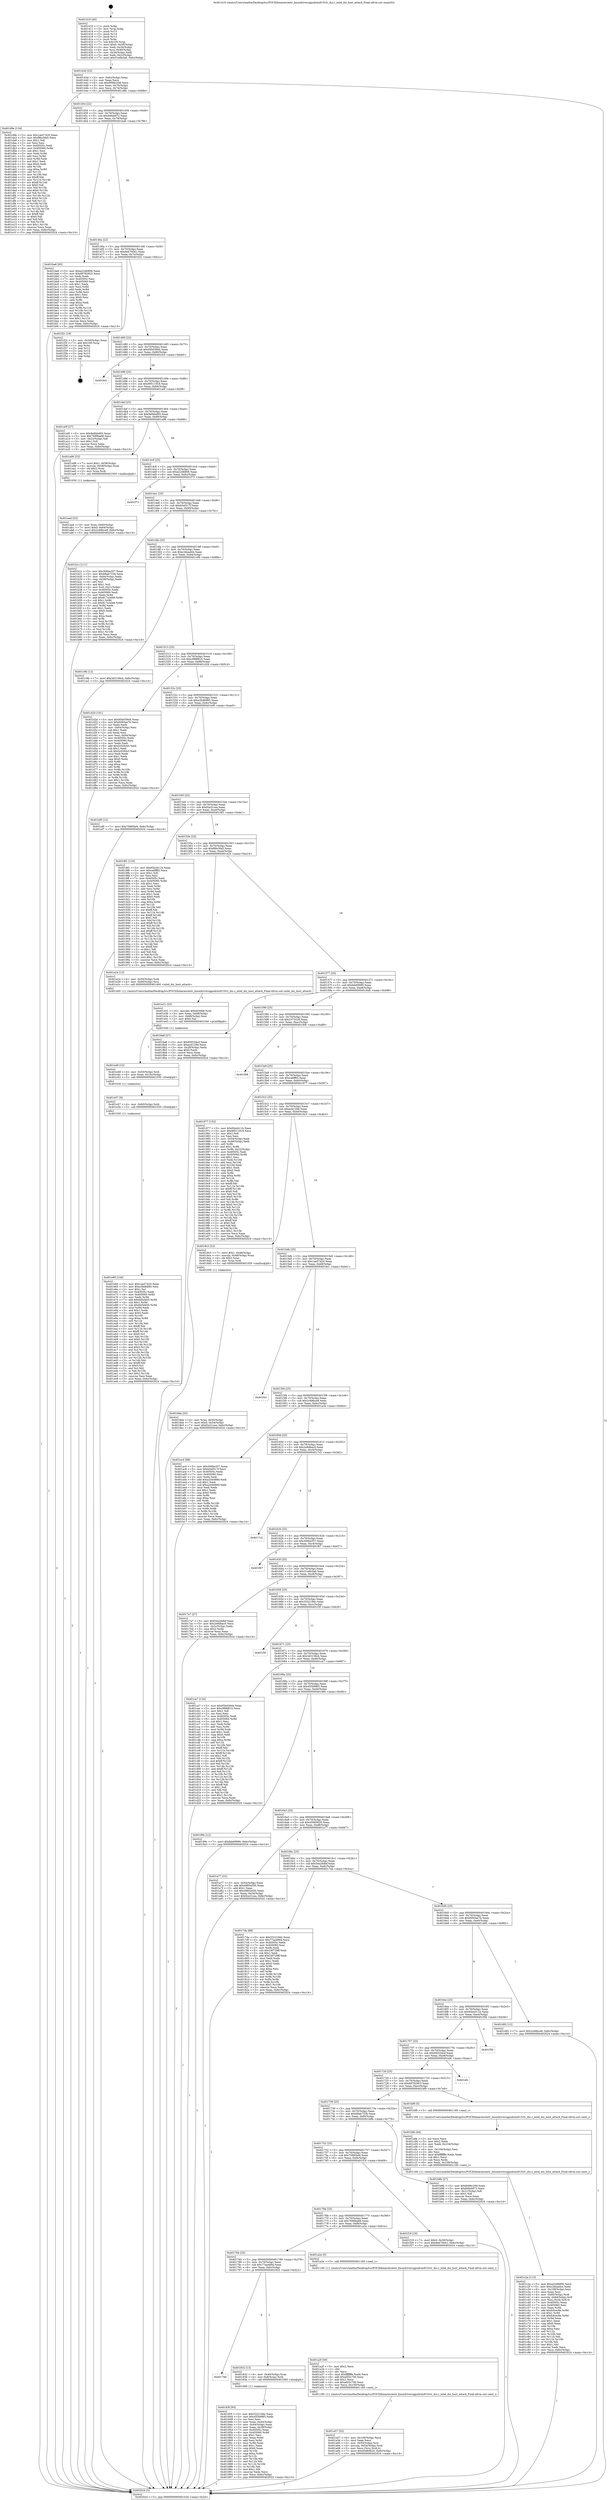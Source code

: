 digraph "0x401410" {
  label = "0x401410 (/mnt/c/Users/mathe/Desktop/tcc/POCII/binaries/extr_linuxdriversgpudrmi915vlv_dsi.c_intel_dsi_host_attach_Final-ollvm.out::main(0))"
  labelloc = "t"
  node[shape=record]

  Entry [label="",width=0.3,height=0.3,shape=circle,fillcolor=black,style=filled]
  "0x40143d" [label="{
     0x40143d [23]\l
     | [instrs]\l
     &nbsp;&nbsp;0x40143d \<+3\>: mov -0x6c(%rbp),%eax\l
     &nbsp;&nbsp;0x401440 \<+2\>: mov %eax,%ecx\l
     &nbsp;&nbsp;0x401442 \<+6\>: sub $0x8098c208,%ecx\l
     &nbsp;&nbsp;0x401448 \<+3\>: mov %eax,-0x70(%rbp)\l
     &nbsp;&nbsp;0x40144b \<+3\>: mov %ecx,-0x74(%rbp)\l
     &nbsp;&nbsp;0x40144e \<+6\>: je 0000000000401d9e \<main+0x98e\>\l
  }"]
  "0x401d9e" [label="{
     0x401d9e [134]\l
     | [instrs]\l
     &nbsp;&nbsp;0x401d9e \<+5\>: mov $0x1ae57420,%eax\l
     &nbsp;&nbsp;0x401da3 \<+5\>: mov $0xf8bc5fa5,%ecx\l
     &nbsp;&nbsp;0x401da8 \<+2\>: mov $0x1,%dl\l
     &nbsp;&nbsp;0x401daa \<+2\>: xor %esi,%esi\l
     &nbsp;&nbsp;0x401dac \<+7\>: mov 0x40505c,%edi\l
     &nbsp;&nbsp;0x401db3 \<+8\>: mov 0x405060,%r8d\l
     &nbsp;&nbsp;0x401dbb \<+3\>: sub $0x1,%esi\l
     &nbsp;&nbsp;0x401dbe \<+3\>: mov %edi,%r9d\l
     &nbsp;&nbsp;0x401dc1 \<+3\>: add %esi,%r9d\l
     &nbsp;&nbsp;0x401dc4 \<+4\>: imul %r9d,%edi\l
     &nbsp;&nbsp;0x401dc8 \<+3\>: and $0x1,%edi\l
     &nbsp;&nbsp;0x401dcb \<+3\>: cmp $0x0,%edi\l
     &nbsp;&nbsp;0x401dce \<+4\>: sete %r10b\l
     &nbsp;&nbsp;0x401dd2 \<+4\>: cmp $0xa,%r8d\l
     &nbsp;&nbsp;0x401dd6 \<+4\>: setl %r11b\l
     &nbsp;&nbsp;0x401dda \<+3\>: mov %r10b,%bl\l
     &nbsp;&nbsp;0x401ddd \<+3\>: xor $0xff,%bl\l
     &nbsp;&nbsp;0x401de0 \<+3\>: mov %r11b,%r14b\l
     &nbsp;&nbsp;0x401de3 \<+4\>: xor $0xff,%r14b\l
     &nbsp;&nbsp;0x401de7 \<+3\>: xor $0x0,%dl\l
     &nbsp;&nbsp;0x401dea \<+3\>: mov %bl,%r15b\l
     &nbsp;&nbsp;0x401ded \<+4\>: and $0x0,%r15b\l
     &nbsp;&nbsp;0x401df1 \<+3\>: and %dl,%r10b\l
     &nbsp;&nbsp;0x401df4 \<+3\>: mov %r14b,%r12b\l
     &nbsp;&nbsp;0x401df7 \<+4\>: and $0x0,%r12b\l
     &nbsp;&nbsp;0x401dfb \<+3\>: and %dl,%r11b\l
     &nbsp;&nbsp;0x401dfe \<+3\>: or %r10b,%r15b\l
     &nbsp;&nbsp;0x401e01 \<+3\>: or %r11b,%r12b\l
     &nbsp;&nbsp;0x401e04 \<+3\>: xor %r12b,%r15b\l
     &nbsp;&nbsp;0x401e07 \<+3\>: or %r14b,%bl\l
     &nbsp;&nbsp;0x401e0a \<+3\>: xor $0xff,%bl\l
     &nbsp;&nbsp;0x401e0d \<+3\>: or $0x0,%dl\l
     &nbsp;&nbsp;0x401e10 \<+2\>: and %dl,%bl\l
     &nbsp;&nbsp;0x401e12 \<+3\>: or %bl,%r15b\l
     &nbsp;&nbsp;0x401e15 \<+4\>: test $0x1,%r15b\l
     &nbsp;&nbsp;0x401e19 \<+3\>: cmovne %ecx,%eax\l
     &nbsp;&nbsp;0x401e1c \<+3\>: mov %eax,-0x6c(%rbp)\l
     &nbsp;&nbsp;0x401e1f \<+5\>: jmp 0000000000402024 \<main+0xc14\>\l
  }"]
  "0x401454" [label="{
     0x401454 [22]\l
     | [instrs]\l
     &nbsp;&nbsp;0x401454 \<+5\>: jmp 0000000000401459 \<main+0x49\>\l
     &nbsp;&nbsp;0x401459 \<+3\>: mov -0x70(%rbp),%eax\l
     &nbsp;&nbsp;0x40145c \<+5\>: sub $0x84feb972,%eax\l
     &nbsp;&nbsp;0x401461 \<+3\>: mov %eax,-0x78(%rbp)\l
     &nbsp;&nbsp;0x401464 \<+6\>: je 0000000000401ba6 \<main+0x796\>\l
  }"]
  Exit [label="",width=0.3,height=0.3,shape=circle,fillcolor=black,style=filled,peripheries=2]
  "0x401ba6" [label="{
     0x401ba6 [83]\l
     | [instrs]\l
     &nbsp;&nbsp;0x401ba6 \<+5\>: mov $0xa22d6806,%eax\l
     &nbsp;&nbsp;0x401bab \<+5\>: mov $0x68782923,%ecx\l
     &nbsp;&nbsp;0x401bb0 \<+2\>: xor %edx,%edx\l
     &nbsp;&nbsp;0x401bb2 \<+7\>: mov 0x40505c,%esi\l
     &nbsp;&nbsp;0x401bb9 \<+7\>: mov 0x405060,%edi\l
     &nbsp;&nbsp;0x401bc0 \<+3\>: sub $0x1,%edx\l
     &nbsp;&nbsp;0x401bc3 \<+3\>: mov %esi,%r8d\l
     &nbsp;&nbsp;0x401bc6 \<+3\>: add %edx,%r8d\l
     &nbsp;&nbsp;0x401bc9 \<+4\>: imul %r8d,%esi\l
     &nbsp;&nbsp;0x401bcd \<+3\>: and $0x1,%esi\l
     &nbsp;&nbsp;0x401bd0 \<+3\>: cmp $0x0,%esi\l
     &nbsp;&nbsp;0x401bd3 \<+4\>: sete %r9b\l
     &nbsp;&nbsp;0x401bd7 \<+3\>: cmp $0xa,%edi\l
     &nbsp;&nbsp;0x401bda \<+4\>: setl %r10b\l
     &nbsp;&nbsp;0x401bde \<+3\>: mov %r9b,%r11b\l
     &nbsp;&nbsp;0x401be1 \<+3\>: and %r10b,%r11b\l
     &nbsp;&nbsp;0x401be4 \<+3\>: xor %r10b,%r9b\l
     &nbsp;&nbsp;0x401be7 \<+3\>: or %r9b,%r11b\l
     &nbsp;&nbsp;0x401bea \<+4\>: test $0x1,%r11b\l
     &nbsp;&nbsp;0x401bee \<+3\>: cmovne %ecx,%eax\l
     &nbsp;&nbsp;0x401bf1 \<+3\>: mov %eax,-0x6c(%rbp)\l
     &nbsp;&nbsp;0x401bf4 \<+5\>: jmp 0000000000402024 \<main+0xc14\>\l
  }"]
  "0x40146a" [label="{
     0x40146a [22]\l
     | [instrs]\l
     &nbsp;&nbsp;0x40146a \<+5\>: jmp 000000000040146f \<main+0x5f\>\l
     &nbsp;&nbsp;0x40146f \<+3\>: mov -0x70(%rbp),%eax\l
     &nbsp;&nbsp;0x401472 \<+5\>: sub $0x8e670041,%eax\l
     &nbsp;&nbsp;0x401477 \<+3\>: mov %eax,-0x7c(%rbp)\l
     &nbsp;&nbsp;0x40147a \<+6\>: je 0000000000401f2c \<main+0xb1c\>\l
  }"]
  "0x401e60" [label="{
     0x401e60 [144]\l
     | [instrs]\l
     &nbsp;&nbsp;0x401e60 \<+5\>: mov $0x1ae57420,%eax\l
     &nbsp;&nbsp;0x401e65 \<+5\>: mov $0xe3bd6885,%esi\l
     &nbsp;&nbsp;0x401e6a \<+2\>: mov $0x1,%cl\l
     &nbsp;&nbsp;0x401e6c \<+7\>: mov 0x40505c,%edx\l
     &nbsp;&nbsp;0x401e73 \<+8\>: mov 0x405060,%r8d\l
     &nbsp;&nbsp;0x401e7b \<+3\>: mov %edx,%r9d\l
     &nbsp;&nbsp;0x401e7e \<+7\>: add $0x645d405,%r9d\l
     &nbsp;&nbsp;0x401e85 \<+4\>: sub $0x1,%r9d\l
     &nbsp;&nbsp;0x401e89 \<+7\>: sub $0x645d405,%r9d\l
     &nbsp;&nbsp;0x401e90 \<+4\>: imul %r9d,%edx\l
     &nbsp;&nbsp;0x401e94 \<+3\>: and $0x1,%edx\l
     &nbsp;&nbsp;0x401e97 \<+3\>: cmp $0x0,%edx\l
     &nbsp;&nbsp;0x401e9a \<+4\>: sete %r10b\l
     &nbsp;&nbsp;0x401e9e \<+4\>: cmp $0xa,%r8d\l
     &nbsp;&nbsp;0x401ea2 \<+4\>: setl %r11b\l
     &nbsp;&nbsp;0x401ea6 \<+3\>: mov %r10b,%bl\l
     &nbsp;&nbsp;0x401ea9 \<+3\>: xor $0xff,%bl\l
     &nbsp;&nbsp;0x401eac \<+3\>: mov %r11b,%r14b\l
     &nbsp;&nbsp;0x401eaf \<+4\>: xor $0xff,%r14b\l
     &nbsp;&nbsp;0x401eb3 \<+3\>: xor $0x0,%cl\l
     &nbsp;&nbsp;0x401eb6 \<+3\>: mov %bl,%r15b\l
     &nbsp;&nbsp;0x401eb9 \<+4\>: and $0x0,%r15b\l
     &nbsp;&nbsp;0x401ebd \<+3\>: and %cl,%r10b\l
     &nbsp;&nbsp;0x401ec0 \<+3\>: mov %r14b,%r12b\l
     &nbsp;&nbsp;0x401ec3 \<+4\>: and $0x0,%r12b\l
     &nbsp;&nbsp;0x401ec7 \<+3\>: and %cl,%r11b\l
     &nbsp;&nbsp;0x401eca \<+3\>: or %r10b,%r15b\l
     &nbsp;&nbsp;0x401ecd \<+3\>: or %r11b,%r12b\l
     &nbsp;&nbsp;0x401ed0 \<+3\>: xor %r12b,%r15b\l
     &nbsp;&nbsp;0x401ed3 \<+3\>: or %r14b,%bl\l
     &nbsp;&nbsp;0x401ed6 \<+3\>: xor $0xff,%bl\l
     &nbsp;&nbsp;0x401ed9 \<+3\>: or $0x0,%cl\l
     &nbsp;&nbsp;0x401edc \<+2\>: and %cl,%bl\l
     &nbsp;&nbsp;0x401ede \<+3\>: or %bl,%r15b\l
     &nbsp;&nbsp;0x401ee1 \<+4\>: test $0x1,%r15b\l
     &nbsp;&nbsp;0x401ee5 \<+3\>: cmovne %esi,%eax\l
     &nbsp;&nbsp;0x401ee8 \<+3\>: mov %eax,-0x6c(%rbp)\l
     &nbsp;&nbsp;0x401eeb \<+5\>: jmp 0000000000402024 \<main+0xc14\>\l
  }"]
  "0x401f2c" [label="{
     0x401f2c [19]\l
     | [instrs]\l
     &nbsp;&nbsp;0x401f2c \<+3\>: mov -0x30(%rbp),%eax\l
     &nbsp;&nbsp;0x401f2f \<+7\>: add $0x100,%rsp\l
     &nbsp;&nbsp;0x401f36 \<+1\>: pop %rbx\l
     &nbsp;&nbsp;0x401f37 \<+2\>: pop %r12\l
     &nbsp;&nbsp;0x401f39 \<+2\>: pop %r14\l
     &nbsp;&nbsp;0x401f3b \<+2\>: pop %r15\l
     &nbsp;&nbsp;0x401f3d \<+1\>: pop %rbp\l
     &nbsp;&nbsp;0x401f3e \<+1\>: ret\l
  }"]
  "0x401480" [label="{
     0x401480 [22]\l
     | [instrs]\l
     &nbsp;&nbsp;0x401480 \<+5\>: jmp 0000000000401485 \<main+0x75\>\l
     &nbsp;&nbsp;0x401485 \<+3\>: mov -0x70(%rbp),%eax\l
     &nbsp;&nbsp;0x401488 \<+5\>: sub $0x95b039d4,%eax\l
     &nbsp;&nbsp;0x40148d \<+3\>: mov %eax,-0x80(%rbp)\l
     &nbsp;&nbsp;0x401490 \<+6\>: je 0000000000401fc0 \<main+0xbb0\>\l
  }"]
  "0x401e57" [label="{
     0x401e57 [9]\l
     | [instrs]\l
     &nbsp;&nbsp;0x401e57 \<+4\>: mov -0x60(%rbp),%rdi\l
     &nbsp;&nbsp;0x401e5b \<+5\>: call 0000000000401030 \<free@plt\>\l
     | [calls]\l
     &nbsp;&nbsp;0x401030 \{1\} (unknown)\l
  }"]
  "0x401fc0" [label="{
     0x401fc0\l
  }", style=dashed]
  "0x401496" [label="{
     0x401496 [25]\l
     | [instrs]\l
     &nbsp;&nbsp;0x401496 \<+5\>: jmp 000000000040149b \<main+0x8b\>\l
     &nbsp;&nbsp;0x40149b \<+3\>: mov -0x70(%rbp),%eax\l
     &nbsp;&nbsp;0x40149e \<+5\>: sub $0x99511918,%eax\l
     &nbsp;&nbsp;0x4014a3 \<+6\>: mov %eax,-0x84(%rbp)\l
     &nbsp;&nbsp;0x4014a9 \<+6\>: je 0000000000401a0f \<main+0x5ff\>\l
  }"]
  "0x401e48" [label="{
     0x401e48 [15]\l
     | [instrs]\l
     &nbsp;&nbsp;0x401e48 \<+4\>: mov -0x50(%rbp),%rdi\l
     &nbsp;&nbsp;0x401e4c \<+6\>: mov %eax,-0x10c(%rbp)\l
     &nbsp;&nbsp;0x401e52 \<+5\>: call 0000000000401030 \<free@plt\>\l
     | [calls]\l
     &nbsp;&nbsp;0x401030 \{1\} (unknown)\l
  }"]
  "0x401a0f" [label="{
     0x401a0f [27]\l
     | [instrs]\l
     &nbsp;&nbsp;0x401a0f \<+5\>: mov $0x9e6bbd93,%eax\l
     &nbsp;&nbsp;0x401a14 \<+5\>: mov $0x7699ba68,%ecx\l
     &nbsp;&nbsp;0x401a19 \<+3\>: mov -0x22(%rbp),%dl\l
     &nbsp;&nbsp;0x401a1c \<+3\>: test $0x1,%dl\l
     &nbsp;&nbsp;0x401a1f \<+3\>: cmovne %ecx,%eax\l
     &nbsp;&nbsp;0x401a22 \<+3\>: mov %eax,-0x6c(%rbp)\l
     &nbsp;&nbsp;0x401a25 \<+5\>: jmp 0000000000402024 \<main+0xc14\>\l
  }"]
  "0x4014af" [label="{
     0x4014af [25]\l
     | [instrs]\l
     &nbsp;&nbsp;0x4014af \<+5\>: jmp 00000000004014b4 \<main+0xa4\>\l
     &nbsp;&nbsp;0x4014b4 \<+3\>: mov -0x70(%rbp),%eax\l
     &nbsp;&nbsp;0x4014b7 \<+5\>: sub $0x9e6bbd93,%eax\l
     &nbsp;&nbsp;0x4014bc \<+6\>: mov %eax,-0x88(%rbp)\l
     &nbsp;&nbsp;0x4014c2 \<+6\>: je 0000000000401a96 \<main+0x686\>\l
  }"]
  "0x401e31" [label="{
     0x401e31 [23]\l
     | [instrs]\l
     &nbsp;&nbsp;0x401e31 \<+10\>: movabs $0x4030b6,%rdi\l
     &nbsp;&nbsp;0x401e3b \<+3\>: mov %eax,-0x68(%rbp)\l
     &nbsp;&nbsp;0x401e3e \<+3\>: mov -0x68(%rbp),%esi\l
     &nbsp;&nbsp;0x401e41 \<+2\>: mov $0x0,%al\l
     &nbsp;&nbsp;0x401e43 \<+5\>: call 0000000000401040 \<printf@plt\>\l
     | [calls]\l
     &nbsp;&nbsp;0x401040 \{1\} (unknown)\l
  }"]
  "0x401a96" [label="{
     0x401a96 [23]\l
     | [instrs]\l
     &nbsp;&nbsp;0x401a96 \<+7\>: movl $0x1,-0x58(%rbp)\l
     &nbsp;&nbsp;0x401a9d \<+4\>: movslq -0x58(%rbp),%rax\l
     &nbsp;&nbsp;0x401aa1 \<+4\>: shl $0x2,%rax\l
     &nbsp;&nbsp;0x401aa5 \<+3\>: mov %rax,%rdi\l
     &nbsp;&nbsp;0x401aa8 \<+5\>: call 0000000000401050 \<malloc@plt\>\l
     | [calls]\l
     &nbsp;&nbsp;0x401050 \{1\} (unknown)\l
  }"]
  "0x4014c8" [label="{
     0x4014c8 [25]\l
     | [instrs]\l
     &nbsp;&nbsp;0x4014c8 \<+5\>: jmp 00000000004014cd \<main+0xbd\>\l
     &nbsp;&nbsp;0x4014cd \<+3\>: mov -0x70(%rbp),%eax\l
     &nbsp;&nbsp;0x4014d0 \<+5\>: sub $0xa22d6806,%eax\l
     &nbsp;&nbsp;0x4014d5 \<+6\>: mov %eax,-0x8c(%rbp)\l
     &nbsp;&nbsp;0x4014db \<+6\>: je 0000000000401f73 \<main+0xb63\>\l
  }"]
  "0x401c2a" [label="{
     0x401c2a [113]\l
     | [instrs]\l
     &nbsp;&nbsp;0x401c2a \<+5\>: mov $0xa22d6806,%ecx\l
     &nbsp;&nbsp;0x401c2f \<+5\>: mov $0xc26ead44,%edx\l
     &nbsp;&nbsp;0x401c34 \<+6\>: mov -0x108(%rbp),%esi\l
     &nbsp;&nbsp;0x401c3a \<+3\>: imul %eax,%esi\l
     &nbsp;&nbsp;0x401c3d \<+4\>: mov -0x60(%rbp),%rdi\l
     &nbsp;&nbsp;0x401c41 \<+4\>: movslq -0x64(%rbp),%r8\l
     &nbsp;&nbsp;0x401c45 \<+4\>: mov %esi,(%rdi,%r8,4)\l
     &nbsp;&nbsp;0x401c49 \<+7\>: mov 0x40505c,%eax\l
     &nbsp;&nbsp;0x401c50 \<+7\>: mov 0x405060,%esi\l
     &nbsp;&nbsp;0x401c57 \<+3\>: mov %eax,%r9d\l
     &nbsp;&nbsp;0x401c5a \<+7\>: add $0xfcfcec8e,%r9d\l
     &nbsp;&nbsp;0x401c61 \<+4\>: sub $0x1,%r9d\l
     &nbsp;&nbsp;0x401c65 \<+7\>: sub $0xfcfcec8e,%r9d\l
     &nbsp;&nbsp;0x401c6c \<+4\>: imul %r9d,%eax\l
     &nbsp;&nbsp;0x401c70 \<+3\>: and $0x1,%eax\l
     &nbsp;&nbsp;0x401c73 \<+3\>: cmp $0x0,%eax\l
     &nbsp;&nbsp;0x401c76 \<+4\>: sete %r10b\l
     &nbsp;&nbsp;0x401c7a \<+3\>: cmp $0xa,%esi\l
     &nbsp;&nbsp;0x401c7d \<+4\>: setl %r11b\l
     &nbsp;&nbsp;0x401c81 \<+3\>: mov %r10b,%bl\l
     &nbsp;&nbsp;0x401c84 \<+3\>: and %r11b,%bl\l
     &nbsp;&nbsp;0x401c87 \<+3\>: xor %r11b,%r10b\l
     &nbsp;&nbsp;0x401c8a \<+3\>: or %r10b,%bl\l
     &nbsp;&nbsp;0x401c8d \<+3\>: test $0x1,%bl\l
     &nbsp;&nbsp;0x401c90 \<+3\>: cmovne %edx,%ecx\l
     &nbsp;&nbsp;0x401c93 \<+3\>: mov %ecx,-0x6c(%rbp)\l
     &nbsp;&nbsp;0x401c96 \<+5\>: jmp 0000000000402024 \<main+0xc14\>\l
  }"]
  "0x401f73" [label="{
     0x401f73\l
  }", style=dashed]
  "0x4014e1" [label="{
     0x4014e1 [25]\l
     | [instrs]\l
     &nbsp;&nbsp;0x4014e1 \<+5\>: jmp 00000000004014e6 \<main+0xd6\>\l
     &nbsp;&nbsp;0x4014e6 \<+3\>: mov -0x70(%rbp),%eax\l
     &nbsp;&nbsp;0x4014e9 \<+5\>: sub $0xb5ef317f,%eax\l
     &nbsp;&nbsp;0x4014ee \<+6\>: mov %eax,-0x90(%rbp)\l
     &nbsp;&nbsp;0x4014f4 \<+6\>: je 0000000000401b1c \<main+0x70c\>\l
  }"]
  "0x401bfe" [label="{
     0x401bfe [44]\l
     | [instrs]\l
     &nbsp;&nbsp;0x401bfe \<+2\>: xor %ecx,%ecx\l
     &nbsp;&nbsp;0x401c00 \<+5\>: mov $0x2,%edx\l
     &nbsp;&nbsp;0x401c05 \<+6\>: mov %edx,-0x104(%rbp)\l
     &nbsp;&nbsp;0x401c0b \<+1\>: cltd\l
     &nbsp;&nbsp;0x401c0c \<+6\>: mov -0x104(%rbp),%esi\l
     &nbsp;&nbsp;0x401c12 \<+2\>: idiv %esi\l
     &nbsp;&nbsp;0x401c14 \<+6\>: imul $0xfffffffe,%edx,%edx\l
     &nbsp;&nbsp;0x401c1a \<+3\>: sub $0x1,%ecx\l
     &nbsp;&nbsp;0x401c1d \<+2\>: sub %ecx,%edx\l
     &nbsp;&nbsp;0x401c1f \<+6\>: mov %edx,-0x108(%rbp)\l
     &nbsp;&nbsp;0x401c25 \<+5\>: call 0000000000401160 \<next_i\>\l
     | [calls]\l
     &nbsp;&nbsp;0x401160 \{1\} (/mnt/c/Users/mathe/Desktop/tcc/POCII/binaries/extr_linuxdriversgpudrmi915vlv_dsi.c_intel_dsi_host_attach_Final-ollvm.out::next_i)\l
  }"]
  "0x401b1c" [label="{
     0x401b1c [111]\l
     | [instrs]\l
     &nbsp;&nbsp;0x401b1c \<+5\>: mov $0x306be357,%eax\l
     &nbsp;&nbsp;0x401b21 \<+5\>: mov $0x68ab733b,%ecx\l
     &nbsp;&nbsp;0x401b26 \<+3\>: mov -0x64(%rbp),%edx\l
     &nbsp;&nbsp;0x401b29 \<+3\>: cmp -0x58(%rbp),%edx\l
     &nbsp;&nbsp;0x401b2c \<+4\>: setl %sil\l
     &nbsp;&nbsp;0x401b30 \<+4\>: and $0x1,%sil\l
     &nbsp;&nbsp;0x401b34 \<+4\>: mov %sil,-0x21(%rbp)\l
     &nbsp;&nbsp;0x401b38 \<+7\>: mov 0x40505c,%edx\l
     &nbsp;&nbsp;0x401b3f \<+7\>: mov 0x405060,%edi\l
     &nbsp;&nbsp;0x401b46 \<+3\>: mov %edx,%r8d\l
     &nbsp;&nbsp;0x401b49 \<+7\>: add $0x817a3d48,%r8d\l
     &nbsp;&nbsp;0x401b50 \<+4\>: sub $0x1,%r8d\l
     &nbsp;&nbsp;0x401b54 \<+7\>: sub $0x817a3d48,%r8d\l
     &nbsp;&nbsp;0x401b5b \<+4\>: imul %r8d,%edx\l
     &nbsp;&nbsp;0x401b5f \<+3\>: and $0x1,%edx\l
     &nbsp;&nbsp;0x401b62 \<+3\>: cmp $0x0,%edx\l
     &nbsp;&nbsp;0x401b65 \<+4\>: sete %sil\l
     &nbsp;&nbsp;0x401b69 \<+3\>: cmp $0xa,%edi\l
     &nbsp;&nbsp;0x401b6c \<+4\>: setl %r9b\l
     &nbsp;&nbsp;0x401b70 \<+3\>: mov %sil,%r10b\l
     &nbsp;&nbsp;0x401b73 \<+3\>: and %r9b,%r10b\l
     &nbsp;&nbsp;0x401b76 \<+3\>: xor %r9b,%sil\l
     &nbsp;&nbsp;0x401b79 \<+3\>: or %sil,%r10b\l
     &nbsp;&nbsp;0x401b7c \<+4\>: test $0x1,%r10b\l
     &nbsp;&nbsp;0x401b80 \<+3\>: cmovne %ecx,%eax\l
     &nbsp;&nbsp;0x401b83 \<+3\>: mov %eax,-0x6c(%rbp)\l
     &nbsp;&nbsp;0x401b86 \<+5\>: jmp 0000000000402024 \<main+0xc14\>\l
  }"]
  "0x4014fa" [label="{
     0x4014fa [25]\l
     | [instrs]\l
     &nbsp;&nbsp;0x4014fa \<+5\>: jmp 00000000004014ff \<main+0xef\>\l
     &nbsp;&nbsp;0x4014ff \<+3\>: mov -0x70(%rbp),%eax\l
     &nbsp;&nbsp;0x401502 \<+5\>: sub $0xc26ead44,%eax\l
     &nbsp;&nbsp;0x401507 \<+6\>: mov %eax,-0x94(%rbp)\l
     &nbsp;&nbsp;0x40150d \<+6\>: je 0000000000401c9b \<main+0x88b\>\l
  }"]
  "0x401aad" [label="{
     0x401aad [23]\l
     | [instrs]\l
     &nbsp;&nbsp;0x401aad \<+4\>: mov %rax,-0x60(%rbp)\l
     &nbsp;&nbsp;0x401ab1 \<+7\>: movl $0x0,-0x64(%rbp)\l
     &nbsp;&nbsp;0x401ab8 \<+7\>: movl $0x2c68bce8,-0x6c(%rbp)\l
     &nbsp;&nbsp;0x401abf \<+5\>: jmp 0000000000402024 \<main+0xc14\>\l
  }"]
  "0x401c9b" [label="{
     0x401c9b [12]\l
     | [instrs]\l
     &nbsp;&nbsp;0x401c9b \<+7\>: movl $0x3d3158cb,-0x6c(%rbp)\l
     &nbsp;&nbsp;0x401ca2 \<+5\>: jmp 0000000000402024 \<main+0xc14\>\l
  }"]
  "0x401513" [label="{
     0x401513 [25]\l
     | [instrs]\l
     &nbsp;&nbsp;0x401513 \<+5\>: jmp 0000000000401518 \<main+0x108\>\l
     &nbsp;&nbsp;0x401518 \<+3\>: mov -0x70(%rbp),%eax\l
     &nbsp;&nbsp;0x40151b \<+5\>: sub $0xc988f810,%eax\l
     &nbsp;&nbsp;0x401520 \<+6\>: mov %eax,-0x98(%rbp)\l
     &nbsp;&nbsp;0x401526 \<+6\>: je 0000000000401d2d \<main+0x91d\>\l
  }"]
  "0x401a57" [label="{
     0x401a57 [32]\l
     | [instrs]\l
     &nbsp;&nbsp;0x401a57 \<+6\>: mov -0x100(%rbp),%ecx\l
     &nbsp;&nbsp;0x401a5d \<+3\>: imul %eax,%ecx\l
     &nbsp;&nbsp;0x401a60 \<+4\>: mov -0x50(%rbp),%rsi\l
     &nbsp;&nbsp;0x401a64 \<+4\>: movslq -0x54(%rbp),%rdi\l
     &nbsp;&nbsp;0x401a68 \<+3\>: mov %ecx,(%rsi,%rdi,4)\l
     &nbsp;&nbsp;0x401a6b \<+7\>: movl $0x45960620,-0x6c(%rbp)\l
     &nbsp;&nbsp;0x401a72 \<+5\>: jmp 0000000000402024 \<main+0xc14\>\l
  }"]
  "0x401d2d" [label="{
     0x401d2d [101]\l
     | [instrs]\l
     &nbsp;&nbsp;0x401d2d \<+5\>: mov $0x95b039d4,%eax\l
     &nbsp;&nbsp;0x401d32 \<+5\>: mov $0x6093ae7b,%ecx\l
     &nbsp;&nbsp;0x401d37 \<+2\>: xor %edx,%edx\l
     &nbsp;&nbsp;0x401d39 \<+3\>: mov -0x64(%rbp),%esi\l
     &nbsp;&nbsp;0x401d3c \<+3\>: sub $0x1,%edx\l
     &nbsp;&nbsp;0x401d3f \<+2\>: sub %edx,%esi\l
     &nbsp;&nbsp;0x401d41 \<+3\>: mov %esi,-0x64(%rbp)\l
     &nbsp;&nbsp;0x401d44 \<+7\>: mov 0x40505c,%edx\l
     &nbsp;&nbsp;0x401d4b \<+7\>: mov 0x405060,%esi\l
     &nbsp;&nbsp;0x401d52 \<+2\>: mov %edx,%edi\l
     &nbsp;&nbsp;0x401d54 \<+6\>: add $0x5c02fcb3,%edi\l
     &nbsp;&nbsp;0x401d5a \<+3\>: sub $0x1,%edi\l
     &nbsp;&nbsp;0x401d5d \<+6\>: sub $0x5c02fcb3,%edi\l
     &nbsp;&nbsp;0x401d63 \<+3\>: imul %edi,%edx\l
     &nbsp;&nbsp;0x401d66 \<+3\>: and $0x1,%edx\l
     &nbsp;&nbsp;0x401d69 \<+3\>: cmp $0x0,%edx\l
     &nbsp;&nbsp;0x401d6c \<+4\>: sete %r8b\l
     &nbsp;&nbsp;0x401d70 \<+3\>: cmp $0xa,%esi\l
     &nbsp;&nbsp;0x401d73 \<+4\>: setl %r9b\l
     &nbsp;&nbsp;0x401d77 \<+3\>: mov %r8b,%r10b\l
     &nbsp;&nbsp;0x401d7a \<+3\>: and %r9b,%r10b\l
     &nbsp;&nbsp;0x401d7d \<+3\>: xor %r9b,%r8b\l
     &nbsp;&nbsp;0x401d80 \<+3\>: or %r8b,%r10b\l
     &nbsp;&nbsp;0x401d83 \<+4\>: test $0x1,%r10b\l
     &nbsp;&nbsp;0x401d87 \<+3\>: cmovne %ecx,%eax\l
     &nbsp;&nbsp;0x401d8a \<+3\>: mov %eax,-0x6c(%rbp)\l
     &nbsp;&nbsp;0x401d8d \<+5\>: jmp 0000000000402024 \<main+0xc14\>\l
  }"]
  "0x40152c" [label="{
     0x40152c [25]\l
     | [instrs]\l
     &nbsp;&nbsp;0x40152c \<+5\>: jmp 0000000000401531 \<main+0x121\>\l
     &nbsp;&nbsp;0x401531 \<+3\>: mov -0x70(%rbp),%eax\l
     &nbsp;&nbsp;0x401534 \<+5\>: sub $0xe3bd6885,%eax\l
     &nbsp;&nbsp;0x401539 \<+6\>: mov %eax,-0x9c(%rbp)\l
     &nbsp;&nbsp;0x40153f \<+6\>: je 0000000000401ef0 \<main+0xae0\>\l
  }"]
  "0x401a2f" [label="{
     0x401a2f [40]\l
     | [instrs]\l
     &nbsp;&nbsp;0x401a2f \<+5\>: mov $0x2,%ecx\l
     &nbsp;&nbsp;0x401a34 \<+1\>: cltd\l
     &nbsp;&nbsp;0x401a35 \<+2\>: idiv %ecx\l
     &nbsp;&nbsp;0x401a37 \<+6\>: imul $0xfffffffe,%edx,%ecx\l
     &nbsp;&nbsp;0x401a3d \<+6\>: add $0xef25c756,%ecx\l
     &nbsp;&nbsp;0x401a43 \<+3\>: add $0x1,%ecx\l
     &nbsp;&nbsp;0x401a46 \<+6\>: sub $0xef25c756,%ecx\l
     &nbsp;&nbsp;0x401a4c \<+6\>: mov %ecx,-0x100(%rbp)\l
     &nbsp;&nbsp;0x401a52 \<+5\>: call 0000000000401160 \<next_i\>\l
     | [calls]\l
     &nbsp;&nbsp;0x401160 \{1\} (/mnt/c/Users/mathe/Desktop/tcc/POCII/binaries/extr_linuxdriversgpudrmi915vlv_dsi.c_intel_dsi_host_attach_Final-ollvm.out::next_i)\l
  }"]
  "0x401ef0" [label="{
     0x401ef0 [12]\l
     | [instrs]\l
     &nbsp;&nbsp;0x401ef0 \<+7\>: movl $0x75885bf4,-0x6c(%rbp)\l
     &nbsp;&nbsp;0x401ef7 \<+5\>: jmp 0000000000402024 \<main+0xc14\>\l
  }"]
  "0x401545" [label="{
     0x401545 [25]\l
     | [instrs]\l
     &nbsp;&nbsp;0x401545 \<+5\>: jmp 000000000040154a \<main+0x13a\>\l
     &nbsp;&nbsp;0x40154a \<+3\>: mov -0x70(%rbp),%eax\l
     &nbsp;&nbsp;0x40154d \<+5\>: sub $0xf2a31cea,%eax\l
     &nbsp;&nbsp;0x401552 \<+6\>: mov %eax,-0xa0(%rbp)\l
     &nbsp;&nbsp;0x401558 \<+6\>: je 00000000004018f1 \<main+0x4e1\>\l
  }"]
  "0x4018da" [label="{
     0x4018da [23]\l
     | [instrs]\l
     &nbsp;&nbsp;0x4018da \<+4\>: mov %rax,-0x50(%rbp)\l
     &nbsp;&nbsp;0x4018de \<+7\>: movl $0x0,-0x54(%rbp)\l
     &nbsp;&nbsp;0x4018e5 \<+7\>: movl $0xf2a31cea,-0x6c(%rbp)\l
     &nbsp;&nbsp;0x4018ec \<+5\>: jmp 0000000000402024 \<main+0xc14\>\l
  }"]
  "0x4018f1" [label="{
     0x4018f1 [134]\l
     | [instrs]\l
     &nbsp;&nbsp;0x4018f1 \<+5\>: mov $0x65ecb11b,%eax\l
     &nbsp;&nbsp;0x4018f6 \<+5\>: mov $0xca6ff82,%ecx\l
     &nbsp;&nbsp;0x4018fb \<+2\>: mov $0x1,%dl\l
     &nbsp;&nbsp;0x4018fd \<+2\>: xor %esi,%esi\l
     &nbsp;&nbsp;0x4018ff \<+7\>: mov 0x40505c,%edi\l
     &nbsp;&nbsp;0x401906 \<+8\>: mov 0x405060,%r8d\l
     &nbsp;&nbsp;0x40190e \<+3\>: sub $0x1,%esi\l
     &nbsp;&nbsp;0x401911 \<+3\>: mov %edi,%r9d\l
     &nbsp;&nbsp;0x401914 \<+3\>: add %esi,%r9d\l
     &nbsp;&nbsp;0x401917 \<+4\>: imul %r9d,%edi\l
     &nbsp;&nbsp;0x40191b \<+3\>: and $0x1,%edi\l
     &nbsp;&nbsp;0x40191e \<+3\>: cmp $0x0,%edi\l
     &nbsp;&nbsp;0x401921 \<+4\>: sete %r10b\l
     &nbsp;&nbsp;0x401925 \<+4\>: cmp $0xa,%r8d\l
     &nbsp;&nbsp;0x401929 \<+4\>: setl %r11b\l
     &nbsp;&nbsp;0x40192d \<+3\>: mov %r10b,%bl\l
     &nbsp;&nbsp;0x401930 \<+3\>: xor $0xff,%bl\l
     &nbsp;&nbsp;0x401933 \<+3\>: mov %r11b,%r14b\l
     &nbsp;&nbsp;0x401936 \<+4\>: xor $0xff,%r14b\l
     &nbsp;&nbsp;0x40193a \<+3\>: xor $0x1,%dl\l
     &nbsp;&nbsp;0x40193d \<+3\>: mov %bl,%r15b\l
     &nbsp;&nbsp;0x401940 \<+4\>: and $0xff,%r15b\l
     &nbsp;&nbsp;0x401944 \<+3\>: and %dl,%r10b\l
     &nbsp;&nbsp;0x401947 \<+3\>: mov %r14b,%r12b\l
     &nbsp;&nbsp;0x40194a \<+4\>: and $0xff,%r12b\l
     &nbsp;&nbsp;0x40194e \<+3\>: and %dl,%r11b\l
     &nbsp;&nbsp;0x401951 \<+3\>: or %r10b,%r15b\l
     &nbsp;&nbsp;0x401954 \<+3\>: or %r11b,%r12b\l
     &nbsp;&nbsp;0x401957 \<+3\>: xor %r12b,%r15b\l
     &nbsp;&nbsp;0x40195a \<+3\>: or %r14b,%bl\l
     &nbsp;&nbsp;0x40195d \<+3\>: xor $0xff,%bl\l
     &nbsp;&nbsp;0x401960 \<+3\>: or $0x1,%dl\l
     &nbsp;&nbsp;0x401963 \<+2\>: and %dl,%bl\l
     &nbsp;&nbsp;0x401965 \<+3\>: or %bl,%r15b\l
     &nbsp;&nbsp;0x401968 \<+4\>: test $0x1,%r15b\l
     &nbsp;&nbsp;0x40196c \<+3\>: cmovne %ecx,%eax\l
     &nbsp;&nbsp;0x40196f \<+3\>: mov %eax,-0x6c(%rbp)\l
     &nbsp;&nbsp;0x401972 \<+5\>: jmp 0000000000402024 \<main+0xc14\>\l
  }"]
  "0x40155e" [label="{
     0x40155e [25]\l
     | [instrs]\l
     &nbsp;&nbsp;0x40155e \<+5\>: jmp 0000000000401563 \<main+0x153\>\l
     &nbsp;&nbsp;0x401563 \<+3\>: mov -0x70(%rbp),%eax\l
     &nbsp;&nbsp;0x401566 \<+5\>: sub $0xf8bc5fa5,%eax\l
     &nbsp;&nbsp;0x40156b \<+6\>: mov %eax,-0xa4(%rbp)\l
     &nbsp;&nbsp;0x401571 \<+6\>: je 0000000000401e24 \<main+0xa14\>\l
  }"]
  "0x40183f" [label="{
     0x40183f [93]\l
     | [instrs]\l
     &nbsp;&nbsp;0x40183f \<+5\>: mov $0x332219dc,%ecx\l
     &nbsp;&nbsp;0x401844 \<+5\>: mov $0x455b98f3,%edx\l
     &nbsp;&nbsp;0x401849 \<+2\>: xor %esi,%esi\l
     &nbsp;&nbsp;0x40184b \<+3\>: mov %eax,-0x44(%rbp)\l
     &nbsp;&nbsp;0x40184e \<+3\>: mov -0x44(%rbp),%eax\l
     &nbsp;&nbsp;0x401851 \<+3\>: mov %eax,-0x28(%rbp)\l
     &nbsp;&nbsp;0x401854 \<+7\>: mov 0x40505c,%eax\l
     &nbsp;&nbsp;0x40185b \<+8\>: mov 0x405060,%r8d\l
     &nbsp;&nbsp;0x401863 \<+3\>: sub $0x1,%esi\l
     &nbsp;&nbsp;0x401866 \<+3\>: mov %eax,%r9d\l
     &nbsp;&nbsp;0x401869 \<+3\>: add %esi,%r9d\l
     &nbsp;&nbsp;0x40186c \<+4\>: imul %r9d,%eax\l
     &nbsp;&nbsp;0x401870 \<+3\>: and $0x1,%eax\l
     &nbsp;&nbsp;0x401873 \<+3\>: cmp $0x0,%eax\l
     &nbsp;&nbsp;0x401876 \<+4\>: sete %r10b\l
     &nbsp;&nbsp;0x40187a \<+4\>: cmp $0xa,%r8d\l
     &nbsp;&nbsp;0x40187e \<+4\>: setl %r11b\l
     &nbsp;&nbsp;0x401882 \<+3\>: mov %r10b,%bl\l
     &nbsp;&nbsp;0x401885 \<+3\>: and %r11b,%bl\l
     &nbsp;&nbsp;0x401888 \<+3\>: xor %r11b,%r10b\l
     &nbsp;&nbsp;0x40188b \<+3\>: or %r10b,%bl\l
     &nbsp;&nbsp;0x40188e \<+3\>: test $0x1,%bl\l
     &nbsp;&nbsp;0x401891 \<+3\>: cmovne %edx,%ecx\l
     &nbsp;&nbsp;0x401894 \<+3\>: mov %ecx,-0x6c(%rbp)\l
     &nbsp;&nbsp;0x401897 \<+5\>: jmp 0000000000402024 \<main+0xc14\>\l
  }"]
  "0x401e24" [label="{
     0x401e24 [13]\l
     | [instrs]\l
     &nbsp;&nbsp;0x401e24 \<+4\>: mov -0x50(%rbp),%rdi\l
     &nbsp;&nbsp;0x401e28 \<+4\>: mov -0x60(%rbp),%rsi\l
     &nbsp;&nbsp;0x401e2c \<+5\>: call 0000000000401400 \<intel_dsi_host_attach\>\l
     | [calls]\l
     &nbsp;&nbsp;0x401400 \{1\} (/mnt/c/Users/mathe/Desktop/tcc/POCII/binaries/extr_linuxdriversgpudrmi915vlv_dsi.c_intel_dsi_host_attach_Final-ollvm.out::intel_dsi_host_attach)\l
  }"]
  "0x401577" [label="{
     0x401577 [25]\l
     | [instrs]\l
     &nbsp;&nbsp;0x401577 \<+5\>: jmp 000000000040157c \<main+0x16c\>\l
     &nbsp;&nbsp;0x40157c \<+3\>: mov -0x70(%rbp),%eax\l
     &nbsp;&nbsp;0x40157f \<+5\>: sub $0xfab69990,%eax\l
     &nbsp;&nbsp;0x401584 \<+6\>: mov %eax,-0xa8(%rbp)\l
     &nbsp;&nbsp;0x40158a \<+6\>: je 00000000004018a8 \<main+0x498\>\l
  }"]
  "0x40179d" [label="{
     0x40179d\l
  }", style=dashed]
  "0x4018a8" [label="{
     0x4018a8 [27]\l
     | [instrs]\l
     &nbsp;&nbsp;0x4018a8 \<+5\>: mov $0x65f22dcd,%eax\l
     &nbsp;&nbsp;0x4018ad \<+5\>: mov $0xecb129d,%ecx\l
     &nbsp;&nbsp;0x4018b2 \<+3\>: mov -0x28(%rbp),%edx\l
     &nbsp;&nbsp;0x4018b5 \<+3\>: cmp $0x0,%edx\l
     &nbsp;&nbsp;0x4018b8 \<+3\>: cmove %ecx,%eax\l
     &nbsp;&nbsp;0x4018bb \<+3\>: mov %eax,-0x6c(%rbp)\l
     &nbsp;&nbsp;0x4018be \<+5\>: jmp 0000000000402024 \<main+0xc14\>\l
  }"]
  "0x401590" [label="{
     0x401590 [25]\l
     | [instrs]\l
     &nbsp;&nbsp;0x401590 \<+5\>: jmp 0000000000401595 \<main+0x185\>\l
     &nbsp;&nbsp;0x401595 \<+3\>: mov -0x70(%rbp),%eax\l
     &nbsp;&nbsp;0x401598 \<+5\>: sub $0x2373226,%eax\l
     &nbsp;&nbsp;0x40159d \<+6\>: mov %eax,-0xac(%rbp)\l
     &nbsp;&nbsp;0x4015a3 \<+6\>: je 0000000000401f08 \<main+0xaf8\>\l
  }"]
  "0x401832" [label="{
     0x401832 [13]\l
     | [instrs]\l
     &nbsp;&nbsp;0x401832 \<+4\>: mov -0x40(%rbp),%rax\l
     &nbsp;&nbsp;0x401836 \<+4\>: mov 0x8(%rax),%rdi\l
     &nbsp;&nbsp;0x40183a \<+5\>: call 0000000000401060 \<atoi@plt\>\l
     | [calls]\l
     &nbsp;&nbsp;0x401060 \{1\} (unknown)\l
  }"]
  "0x401f08" [label="{
     0x401f08\l
  }", style=dashed]
  "0x4015a9" [label="{
     0x4015a9 [25]\l
     | [instrs]\l
     &nbsp;&nbsp;0x4015a9 \<+5\>: jmp 00000000004015ae \<main+0x19e\>\l
     &nbsp;&nbsp;0x4015ae \<+3\>: mov -0x70(%rbp),%eax\l
     &nbsp;&nbsp;0x4015b1 \<+5\>: sub $0xca6ff82,%eax\l
     &nbsp;&nbsp;0x4015b6 \<+6\>: mov %eax,-0xb0(%rbp)\l
     &nbsp;&nbsp;0x4015bc \<+6\>: je 0000000000401977 \<main+0x567\>\l
  }"]
  "0x401784" [label="{
     0x401784 [25]\l
     | [instrs]\l
     &nbsp;&nbsp;0x401784 \<+5\>: jmp 0000000000401789 \<main+0x379\>\l
     &nbsp;&nbsp;0x401789 \<+3\>: mov -0x70(%rbp),%eax\l
     &nbsp;&nbsp;0x40178c \<+5\>: sub $0x77aa4894,%eax\l
     &nbsp;&nbsp;0x401791 \<+6\>: mov %eax,-0xfc(%rbp)\l
     &nbsp;&nbsp;0x401797 \<+6\>: je 0000000000401832 \<main+0x422\>\l
  }"]
  "0x401977" [label="{
     0x401977 [152]\l
     | [instrs]\l
     &nbsp;&nbsp;0x401977 \<+5\>: mov $0x65ecb11b,%eax\l
     &nbsp;&nbsp;0x40197c \<+5\>: mov $0x99511918,%ecx\l
     &nbsp;&nbsp;0x401981 \<+2\>: mov $0x1,%dl\l
     &nbsp;&nbsp;0x401983 \<+2\>: xor %esi,%esi\l
     &nbsp;&nbsp;0x401985 \<+3\>: mov -0x54(%rbp),%edi\l
     &nbsp;&nbsp;0x401988 \<+3\>: cmp -0x48(%rbp),%edi\l
     &nbsp;&nbsp;0x40198b \<+4\>: setl %r8b\l
     &nbsp;&nbsp;0x40198f \<+4\>: and $0x1,%r8b\l
     &nbsp;&nbsp;0x401993 \<+4\>: mov %r8b,-0x22(%rbp)\l
     &nbsp;&nbsp;0x401997 \<+7\>: mov 0x40505c,%edi\l
     &nbsp;&nbsp;0x40199e \<+8\>: mov 0x405060,%r9d\l
     &nbsp;&nbsp;0x4019a6 \<+3\>: sub $0x1,%esi\l
     &nbsp;&nbsp;0x4019a9 \<+3\>: mov %edi,%r10d\l
     &nbsp;&nbsp;0x4019ac \<+3\>: add %esi,%r10d\l
     &nbsp;&nbsp;0x4019af \<+4\>: imul %r10d,%edi\l
     &nbsp;&nbsp;0x4019b3 \<+3\>: and $0x1,%edi\l
     &nbsp;&nbsp;0x4019b6 \<+3\>: cmp $0x0,%edi\l
     &nbsp;&nbsp;0x4019b9 \<+4\>: sete %r8b\l
     &nbsp;&nbsp;0x4019bd \<+4\>: cmp $0xa,%r9d\l
     &nbsp;&nbsp;0x4019c1 \<+4\>: setl %r11b\l
     &nbsp;&nbsp;0x4019c5 \<+3\>: mov %r8b,%bl\l
     &nbsp;&nbsp;0x4019c8 \<+3\>: xor $0xff,%bl\l
     &nbsp;&nbsp;0x4019cb \<+3\>: mov %r11b,%r14b\l
     &nbsp;&nbsp;0x4019ce \<+4\>: xor $0xff,%r14b\l
     &nbsp;&nbsp;0x4019d2 \<+3\>: xor $0x0,%dl\l
     &nbsp;&nbsp;0x4019d5 \<+3\>: mov %bl,%r15b\l
     &nbsp;&nbsp;0x4019d8 \<+4\>: and $0x0,%r15b\l
     &nbsp;&nbsp;0x4019dc \<+3\>: and %dl,%r8b\l
     &nbsp;&nbsp;0x4019df \<+3\>: mov %r14b,%r12b\l
     &nbsp;&nbsp;0x4019e2 \<+4\>: and $0x0,%r12b\l
     &nbsp;&nbsp;0x4019e6 \<+3\>: and %dl,%r11b\l
     &nbsp;&nbsp;0x4019e9 \<+3\>: or %r8b,%r15b\l
     &nbsp;&nbsp;0x4019ec \<+3\>: or %r11b,%r12b\l
     &nbsp;&nbsp;0x4019ef \<+3\>: xor %r12b,%r15b\l
     &nbsp;&nbsp;0x4019f2 \<+3\>: or %r14b,%bl\l
     &nbsp;&nbsp;0x4019f5 \<+3\>: xor $0xff,%bl\l
     &nbsp;&nbsp;0x4019f8 \<+3\>: or $0x0,%dl\l
     &nbsp;&nbsp;0x4019fb \<+2\>: and %dl,%bl\l
     &nbsp;&nbsp;0x4019fd \<+3\>: or %bl,%r15b\l
     &nbsp;&nbsp;0x401a00 \<+4\>: test $0x1,%r15b\l
     &nbsp;&nbsp;0x401a04 \<+3\>: cmovne %ecx,%eax\l
     &nbsp;&nbsp;0x401a07 \<+3\>: mov %eax,-0x6c(%rbp)\l
     &nbsp;&nbsp;0x401a0a \<+5\>: jmp 0000000000402024 \<main+0xc14\>\l
  }"]
  "0x4015c2" [label="{
     0x4015c2 [25]\l
     | [instrs]\l
     &nbsp;&nbsp;0x4015c2 \<+5\>: jmp 00000000004015c7 \<main+0x1b7\>\l
     &nbsp;&nbsp;0x4015c7 \<+3\>: mov -0x70(%rbp),%eax\l
     &nbsp;&nbsp;0x4015ca \<+5\>: sub $0xecb129d,%eax\l
     &nbsp;&nbsp;0x4015cf \<+6\>: mov %eax,-0xb4(%rbp)\l
     &nbsp;&nbsp;0x4015d5 \<+6\>: je 00000000004018c3 \<main+0x4b3\>\l
  }"]
  "0x401a2a" [label="{
     0x401a2a [5]\l
     | [instrs]\l
     &nbsp;&nbsp;0x401a2a \<+5\>: call 0000000000401160 \<next_i\>\l
     | [calls]\l
     &nbsp;&nbsp;0x401160 \{1\} (/mnt/c/Users/mathe/Desktop/tcc/POCII/binaries/extr_linuxdriversgpudrmi915vlv_dsi.c_intel_dsi_host_attach_Final-ollvm.out::next_i)\l
  }"]
  "0x4018c3" [label="{
     0x4018c3 [23]\l
     | [instrs]\l
     &nbsp;&nbsp;0x4018c3 \<+7\>: movl $0x1,-0x48(%rbp)\l
     &nbsp;&nbsp;0x4018ca \<+4\>: movslq -0x48(%rbp),%rax\l
     &nbsp;&nbsp;0x4018ce \<+4\>: shl $0x2,%rax\l
     &nbsp;&nbsp;0x4018d2 \<+3\>: mov %rax,%rdi\l
     &nbsp;&nbsp;0x4018d5 \<+5\>: call 0000000000401050 \<malloc@plt\>\l
     | [calls]\l
     &nbsp;&nbsp;0x401050 \{1\} (unknown)\l
  }"]
  "0x4015db" [label="{
     0x4015db [25]\l
     | [instrs]\l
     &nbsp;&nbsp;0x4015db \<+5\>: jmp 00000000004015e0 \<main+0x1d0\>\l
     &nbsp;&nbsp;0x4015e0 \<+3\>: mov -0x70(%rbp),%eax\l
     &nbsp;&nbsp;0x4015e3 \<+5\>: sub $0x1ae57420,%eax\l
     &nbsp;&nbsp;0x4015e8 \<+6\>: mov %eax,-0xb8(%rbp)\l
     &nbsp;&nbsp;0x4015ee \<+6\>: je 0000000000401fe1 \<main+0xbd1\>\l
  }"]
  "0x40176b" [label="{
     0x40176b [25]\l
     | [instrs]\l
     &nbsp;&nbsp;0x40176b \<+5\>: jmp 0000000000401770 \<main+0x360\>\l
     &nbsp;&nbsp;0x401770 \<+3\>: mov -0x70(%rbp),%eax\l
     &nbsp;&nbsp;0x401773 \<+5\>: sub $0x7699ba68,%eax\l
     &nbsp;&nbsp;0x401778 \<+6\>: mov %eax,-0xf8(%rbp)\l
     &nbsp;&nbsp;0x40177e \<+6\>: je 0000000000401a2a \<main+0x61a\>\l
  }"]
  "0x401fe1" [label="{
     0x401fe1\l
  }", style=dashed]
  "0x4015f4" [label="{
     0x4015f4 [25]\l
     | [instrs]\l
     &nbsp;&nbsp;0x4015f4 \<+5\>: jmp 00000000004015f9 \<main+0x1e9\>\l
     &nbsp;&nbsp;0x4015f9 \<+3\>: mov -0x70(%rbp),%eax\l
     &nbsp;&nbsp;0x4015fc \<+5\>: sub $0x2c68bce8,%eax\l
     &nbsp;&nbsp;0x401601 \<+6\>: mov %eax,-0xbc(%rbp)\l
     &nbsp;&nbsp;0x401607 \<+6\>: je 0000000000401ac4 \<main+0x6b4\>\l
  }"]
  "0x401f19" [label="{
     0x401f19 [19]\l
     | [instrs]\l
     &nbsp;&nbsp;0x401f19 \<+7\>: movl $0x0,-0x30(%rbp)\l
     &nbsp;&nbsp;0x401f20 \<+7\>: movl $0x8e670041,-0x6c(%rbp)\l
     &nbsp;&nbsp;0x401f27 \<+5\>: jmp 0000000000402024 \<main+0xc14\>\l
  }"]
  "0x401ac4" [label="{
     0x401ac4 [88]\l
     | [instrs]\l
     &nbsp;&nbsp;0x401ac4 \<+5\>: mov $0x306be357,%eax\l
     &nbsp;&nbsp;0x401ac9 \<+5\>: mov $0xb5ef317f,%ecx\l
     &nbsp;&nbsp;0x401ace \<+7\>: mov 0x40505c,%edx\l
     &nbsp;&nbsp;0x401ad5 \<+7\>: mov 0x405060,%esi\l
     &nbsp;&nbsp;0x401adc \<+2\>: mov %edx,%edi\l
     &nbsp;&nbsp;0x401ade \<+6\>: add $0xa2d4489d,%edi\l
     &nbsp;&nbsp;0x401ae4 \<+3\>: sub $0x1,%edi\l
     &nbsp;&nbsp;0x401ae7 \<+6\>: sub $0xa2d4489d,%edi\l
     &nbsp;&nbsp;0x401aed \<+3\>: imul %edi,%edx\l
     &nbsp;&nbsp;0x401af0 \<+3\>: and $0x1,%edx\l
     &nbsp;&nbsp;0x401af3 \<+3\>: cmp $0x0,%edx\l
     &nbsp;&nbsp;0x401af6 \<+4\>: sete %r8b\l
     &nbsp;&nbsp;0x401afa \<+3\>: cmp $0xa,%esi\l
     &nbsp;&nbsp;0x401afd \<+4\>: setl %r9b\l
     &nbsp;&nbsp;0x401b01 \<+3\>: mov %r8b,%r10b\l
     &nbsp;&nbsp;0x401b04 \<+3\>: and %r9b,%r10b\l
     &nbsp;&nbsp;0x401b07 \<+3\>: xor %r9b,%r8b\l
     &nbsp;&nbsp;0x401b0a \<+3\>: or %r8b,%r10b\l
     &nbsp;&nbsp;0x401b0d \<+4\>: test $0x1,%r10b\l
     &nbsp;&nbsp;0x401b11 \<+3\>: cmovne %ecx,%eax\l
     &nbsp;&nbsp;0x401b14 \<+3\>: mov %eax,-0x6c(%rbp)\l
     &nbsp;&nbsp;0x401b17 \<+5\>: jmp 0000000000402024 \<main+0xc14\>\l
  }"]
  "0x40160d" [label="{
     0x40160d [25]\l
     | [instrs]\l
     &nbsp;&nbsp;0x40160d \<+5\>: jmp 0000000000401612 \<main+0x202\>\l
     &nbsp;&nbsp;0x401612 \<+3\>: mov -0x70(%rbp),%eax\l
     &nbsp;&nbsp;0x401615 \<+5\>: sub $0x2e9dbac0,%eax\l
     &nbsp;&nbsp;0x40161a \<+6\>: mov %eax,-0xc0(%rbp)\l
     &nbsp;&nbsp;0x401620 \<+6\>: je 00000000004017c2 \<main+0x3b2\>\l
  }"]
  "0x401752" [label="{
     0x401752 [25]\l
     | [instrs]\l
     &nbsp;&nbsp;0x401752 \<+5\>: jmp 0000000000401757 \<main+0x347\>\l
     &nbsp;&nbsp;0x401757 \<+3\>: mov -0x70(%rbp),%eax\l
     &nbsp;&nbsp;0x40175a \<+5\>: sub $0x75885bf4,%eax\l
     &nbsp;&nbsp;0x40175f \<+6\>: mov %eax,-0xf4(%rbp)\l
     &nbsp;&nbsp;0x401765 \<+6\>: je 0000000000401f19 \<main+0xb09\>\l
  }"]
  "0x4017c2" [label="{
     0x4017c2\l
  }", style=dashed]
  "0x401626" [label="{
     0x401626 [25]\l
     | [instrs]\l
     &nbsp;&nbsp;0x401626 \<+5\>: jmp 000000000040162b \<main+0x21b\>\l
     &nbsp;&nbsp;0x40162b \<+3\>: mov -0x70(%rbp),%eax\l
     &nbsp;&nbsp;0x40162e \<+5\>: sub $0x306be357,%eax\l
     &nbsp;&nbsp;0x401633 \<+6\>: mov %eax,-0xc4(%rbp)\l
     &nbsp;&nbsp;0x401639 \<+6\>: je 0000000000401f67 \<main+0xb57\>\l
  }"]
  "0x401b8b" [label="{
     0x401b8b [27]\l
     | [instrs]\l
     &nbsp;&nbsp;0x401b8b \<+5\>: mov $0x8098c208,%eax\l
     &nbsp;&nbsp;0x401b90 \<+5\>: mov $0x84feb972,%ecx\l
     &nbsp;&nbsp;0x401b95 \<+3\>: mov -0x21(%rbp),%dl\l
     &nbsp;&nbsp;0x401b98 \<+3\>: test $0x1,%dl\l
     &nbsp;&nbsp;0x401b9b \<+3\>: cmovne %ecx,%eax\l
     &nbsp;&nbsp;0x401b9e \<+3\>: mov %eax,-0x6c(%rbp)\l
     &nbsp;&nbsp;0x401ba1 \<+5\>: jmp 0000000000402024 \<main+0xc14\>\l
  }"]
  "0x401f67" [label="{
     0x401f67\l
  }", style=dashed]
  "0x40163f" [label="{
     0x40163f [25]\l
     | [instrs]\l
     &nbsp;&nbsp;0x40163f \<+5\>: jmp 0000000000401644 \<main+0x234\>\l
     &nbsp;&nbsp;0x401644 \<+3\>: mov -0x70(%rbp),%eax\l
     &nbsp;&nbsp;0x401647 \<+5\>: sub $0x31e6b3a6,%eax\l
     &nbsp;&nbsp;0x40164c \<+6\>: mov %eax,-0xc8(%rbp)\l
     &nbsp;&nbsp;0x401652 \<+6\>: je 00000000004017a7 \<main+0x397\>\l
  }"]
  "0x401739" [label="{
     0x401739 [25]\l
     | [instrs]\l
     &nbsp;&nbsp;0x401739 \<+5\>: jmp 000000000040173e \<main+0x32e\>\l
     &nbsp;&nbsp;0x40173e \<+3\>: mov -0x70(%rbp),%eax\l
     &nbsp;&nbsp;0x401741 \<+5\>: sub $0x68ab733b,%eax\l
     &nbsp;&nbsp;0x401746 \<+6\>: mov %eax,-0xf0(%rbp)\l
     &nbsp;&nbsp;0x40174c \<+6\>: je 0000000000401b8b \<main+0x77b\>\l
  }"]
  "0x4017a7" [label="{
     0x4017a7 [27]\l
     | [instrs]\l
     &nbsp;&nbsp;0x4017a7 \<+5\>: mov $0x54a26dbf,%eax\l
     &nbsp;&nbsp;0x4017ac \<+5\>: mov $0x2e9dbac0,%ecx\l
     &nbsp;&nbsp;0x4017b1 \<+3\>: mov -0x2c(%rbp),%edx\l
     &nbsp;&nbsp;0x4017b4 \<+3\>: cmp $0x2,%edx\l
     &nbsp;&nbsp;0x4017b7 \<+3\>: cmovne %ecx,%eax\l
     &nbsp;&nbsp;0x4017ba \<+3\>: mov %eax,-0x6c(%rbp)\l
     &nbsp;&nbsp;0x4017bd \<+5\>: jmp 0000000000402024 \<main+0xc14\>\l
  }"]
  "0x401658" [label="{
     0x401658 [25]\l
     | [instrs]\l
     &nbsp;&nbsp;0x401658 \<+5\>: jmp 000000000040165d \<main+0x24d\>\l
     &nbsp;&nbsp;0x40165d \<+3\>: mov -0x70(%rbp),%eax\l
     &nbsp;&nbsp;0x401660 \<+5\>: sub $0x332219dc,%eax\l
     &nbsp;&nbsp;0x401665 \<+6\>: mov %eax,-0xcc(%rbp)\l
     &nbsp;&nbsp;0x40166b \<+6\>: je 0000000000401f3f \<main+0xb2f\>\l
  }"]
  "0x402024" [label="{
     0x402024 [5]\l
     | [instrs]\l
     &nbsp;&nbsp;0x402024 \<+5\>: jmp 000000000040143d \<main+0x2d\>\l
  }"]
  "0x401410" [label="{
     0x401410 [45]\l
     | [instrs]\l
     &nbsp;&nbsp;0x401410 \<+1\>: push %rbp\l
     &nbsp;&nbsp;0x401411 \<+3\>: mov %rsp,%rbp\l
     &nbsp;&nbsp;0x401414 \<+2\>: push %r15\l
     &nbsp;&nbsp;0x401416 \<+2\>: push %r14\l
     &nbsp;&nbsp;0x401418 \<+2\>: push %r12\l
     &nbsp;&nbsp;0x40141a \<+1\>: push %rbx\l
     &nbsp;&nbsp;0x40141b \<+7\>: sub $0x100,%rsp\l
     &nbsp;&nbsp;0x401422 \<+7\>: movl $0x0,-0x30(%rbp)\l
     &nbsp;&nbsp;0x401429 \<+3\>: mov %edi,-0x34(%rbp)\l
     &nbsp;&nbsp;0x40142c \<+4\>: mov %rsi,-0x40(%rbp)\l
     &nbsp;&nbsp;0x401430 \<+3\>: mov -0x34(%rbp),%edi\l
     &nbsp;&nbsp;0x401433 \<+3\>: mov %edi,-0x2c(%rbp)\l
     &nbsp;&nbsp;0x401436 \<+7\>: movl $0x31e6b3a6,-0x6c(%rbp)\l
  }"]
  "0x401bf9" [label="{
     0x401bf9 [5]\l
     | [instrs]\l
     &nbsp;&nbsp;0x401bf9 \<+5\>: call 0000000000401160 \<next_i\>\l
     | [calls]\l
     &nbsp;&nbsp;0x401160 \{1\} (/mnt/c/Users/mathe/Desktop/tcc/POCII/binaries/extr_linuxdriversgpudrmi915vlv_dsi.c_intel_dsi_host_attach_Final-ollvm.out::next_i)\l
  }"]
  "0x401f3f" [label="{
     0x401f3f\l
  }", style=dashed]
  "0x401671" [label="{
     0x401671 [25]\l
     | [instrs]\l
     &nbsp;&nbsp;0x401671 \<+5\>: jmp 0000000000401676 \<main+0x266\>\l
     &nbsp;&nbsp;0x401676 \<+3\>: mov -0x70(%rbp),%eax\l
     &nbsp;&nbsp;0x401679 \<+5\>: sub $0x3d3158cb,%eax\l
     &nbsp;&nbsp;0x40167e \<+6\>: mov %eax,-0xd0(%rbp)\l
     &nbsp;&nbsp;0x401684 \<+6\>: je 0000000000401ca7 \<main+0x897\>\l
  }"]
  "0x401720" [label="{
     0x401720 [25]\l
     | [instrs]\l
     &nbsp;&nbsp;0x401720 \<+5\>: jmp 0000000000401725 \<main+0x315\>\l
     &nbsp;&nbsp;0x401725 \<+3\>: mov -0x70(%rbp),%eax\l
     &nbsp;&nbsp;0x401728 \<+5\>: sub $0x68782923,%eax\l
     &nbsp;&nbsp;0x40172d \<+6\>: mov %eax,-0xec(%rbp)\l
     &nbsp;&nbsp;0x401733 \<+6\>: je 0000000000401bf9 \<main+0x7e9\>\l
  }"]
  "0x401ca7" [label="{
     0x401ca7 [134]\l
     | [instrs]\l
     &nbsp;&nbsp;0x401ca7 \<+5\>: mov $0x95b039d4,%eax\l
     &nbsp;&nbsp;0x401cac \<+5\>: mov $0xc988f810,%ecx\l
     &nbsp;&nbsp;0x401cb1 \<+2\>: mov $0x1,%dl\l
     &nbsp;&nbsp;0x401cb3 \<+2\>: xor %esi,%esi\l
     &nbsp;&nbsp;0x401cb5 \<+7\>: mov 0x40505c,%edi\l
     &nbsp;&nbsp;0x401cbc \<+8\>: mov 0x405060,%r8d\l
     &nbsp;&nbsp;0x401cc4 \<+3\>: sub $0x1,%esi\l
     &nbsp;&nbsp;0x401cc7 \<+3\>: mov %edi,%r9d\l
     &nbsp;&nbsp;0x401cca \<+3\>: add %esi,%r9d\l
     &nbsp;&nbsp;0x401ccd \<+4\>: imul %r9d,%edi\l
     &nbsp;&nbsp;0x401cd1 \<+3\>: and $0x1,%edi\l
     &nbsp;&nbsp;0x401cd4 \<+3\>: cmp $0x0,%edi\l
     &nbsp;&nbsp;0x401cd7 \<+4\>: sete %r10b\l
     &nbsp;&nbsp;0x401cdb \<+4\>: cmp $0xa,%r8d\l
     &nbsp;&nbsp;0x401cdf \<+4\>: setl %r11b\l
     &nbsp;&nbsp;0x401ce3 \<+3\>: mov %r10b,%bl\l
     &nbsp;&nbsp;0x401ce6 \<+3\>: xor $0xff,%bl\l
     &nbsp;&nbsp;0x401ce9 \<+3\>: mov %r11b,%r14b\l
     &nbsp;&nbsp;0x401cec \<+4\>: xor $0xff,%r14b\l
     &nbsp;&nbsp;0x401cf0 \<+3\>: xor $0x1,%dl\l
     &nbsp;&nbsp;0x401cf3 \<+3\>: mov %bl,%r15b\l
     &nbsp;&nbsp;0x401cf6 \<+4\>: and $0xff,%r15b\l
     &nbsp;&nbsp;0x401cfa \<+3\>: and %dl,%r10b\l
     &nbsp;&nbsp;0x401cfd \<+3\>: mov %r14b,%r12b\l
     &nbsp;&nbsp;0x401d00 \<+4\>: and $0xff,%r12b\l
     &nbsp;&nbsp;0x401d04 \<+3\>: and %dl,%r11b\l
     &nbsp;&nbsp;0x401d07 \<+3\>: or %r10b,%r15b\l
     &nbsp;&nbsp;0x401d0a \<+3\>: or %r11b,%r12b\l
     &nbsp;&nbsp;0x401d0d \<+3\>: xor %r12b,%r15b\l
     &nbsp;&nbsp;0x401d10 \<+3\>: or %r14b,%bl\l
     &nbsp;&nbsp;0x401d13 \<+3\>: xor $0xff,%bl\l
     &nbsp;&nbsp;0x401d16 \<+3\>: or $0x1,%dl\l
     &nbsp;&nbsp;0x401d19 \<+2\>: and %dl,%bl\l
     &nbsp;&nbsp;0x401d1b \<+3\>: or %bl,%r15b\l
     &nbsp;&nbsp;0x401d1e \<+4\>: test $0x1,%r15b\l
     &nbsp;&nbsp;0x401d22 \<+3\>: cmovne %ecx,%eax\l
     &nbsp;&nbsp;0x401d25 \<+3\>: mov %eax,-0x6c(%rbp)\l
     &nbsp;&nbsp;0x401d28 \<+5\>: jmp 0000000000402024 \<main+0xc14\>\l
  }"]
  "0x40168a" [label="{
     0x40168a [25]\l
     | [instrs]\l
     &nbsp;&nbsp;0x40168a \<+5\>: jmp 000000000040168f \<main+0x27f\>\l
     &nbsp;&nbsp;0x40168f \<+3\>: mov -0x70(%rbp),%eax\l
     &nbsp;&nbsp;0x401692 \<+5\>: sub $0x455b98f3,%eax\l
     &nbsp;&nbsp;0x401697 \<+6\>: mov %eax,-0xd4(%rbp)\l
     &nbsp;&nbsp;0x40169d \<+6\>: je 000000000040189c \<main+0x48c\>\l
  }"]
  "0x401efc" [label="{
     0x401efc\l
  }", style=dashed]
  "0x40189c" [label="{
     0x40189c [12]\l
     | [instrs]\l
     &nbsp;&nbsp;0x40189c \<+7\>: movl $0xfab69990,-0x6c(%rbp)\l
     &nbsp;&nbsp;0x4018a3 \<+5\>: jmp 0000000000402024 \<main+0xc14\>\l
  }"]
  "0x4016a3" [label="{
     0x4016a3 [25]\l
     | [instrs]\l
     &nbsp;&nbsp;0x4016a3 \<+5\>: jmp 00000000004016a8 \<main+0x298\>\l
     &nbsp;&nbsp;0x4016a8 \<+3\>: mov -0x70(%rbp),%eax\l
     &nbsp;&nbsp;0x4016ab \<+5\>: sub $0x45960620,%eax\l
     &nbsp;&nbsp;0x4016b0 \<+6\>: mov %eax,-0xd8(%rbp)\l
     &nbsp;&nbsp;0x4016b6 \<+6\>: je 0000000000401a77 \<main+0x667\>\l
  }"]
  "0x401707" [label="{
     0x401707 [25]\l
     | [instrs]\l
     &nbsp;&nbsp;0x401707 \<+5\>: jmp 000000000040170c \<main+0x2fc\>\l
     &nbsp;&nbsp;0x40170c \<+3\>: mov -0x70(%rbp),%eax\l
     &nbsp;&nbsp;0x40170f \<+5\>: sub $0x65f22dcd,%eax\l
     &nbsp;&nbsp;0x401714 \<+6\>: mov %eax,-0xe8(%rbp)\l
     &nbsp;&nbsp;0x40171a \<+6\>: je 0000000000401efc \<main+0xaec\>\l
  }"]
  "0x401a77" [label="{
     0x401a77 [31]\l
     | [instrs]\l
     &nbsp;&nbsp;0x401a77 \<+3\>: mov -0x54(%rbp),%eax\l
     &nbsp;&nbsp;0x401a7a \<+5\>: add $0x4985a550,%eax\l
     &nbsp;&nbsp;0x401a7f \<+3\>: add $0x1,%eax\l
     &nbsp;&nbsp;0x401a82 \<+5\>: sub $0x4985a550,%eax\l
     &nbsp;&nbsp;0x401a87 \<+3\>: mov %eax,-0x54(%rbp)\l
     &nbsp;&nbsp;0x401a8a \<+7\>: movl $0xf2a31cea,-0x6c(%rbp)\l
     &nbsp;&nbsp;0x401a91 \<+5\>: jmp 0000000000402024 \<main+0xc14\>\l
  }"]
  "0x4016bc" [label="{
     0x4016bc [25]\l
     | [instrs]\l
     &nbsp;&nbsp;0x4016bc \<+5\>: jmp 00000000004016c1 \<main+0x2b1\>\l
     &nbsp;&nbsp;0x4016c1 \<+3\>: mov -0x70(%rbp),%eax\l
     &nbsp;&nbsp;0x4016c4 \<+5\>: sub $0x54a26dbf,%eax\l
     &nbsp;&nbsp;0x4016c9 \<+6\>: mov %eax,-0xdc(%rbp)\l
     &nbsp;&nbsp;0x4016cf \<+6\>: je 00000000004017da \<main+0x3ca\>\l
  }"]
  "0x401f5b" [label="{
     0x401f5b\l
  }", style=dashed]
  "0x4017da" [label="{
     0x4017da [88]\l
     | [instrs]\l
     &nbsp;&nbsp;0x4017da \<+5\>: mov $0x332219dc,%eax\l
     &nbsp;&nbsp;0x4017df \<+5\>: mov $0x77aa4894,%ecx\l
     &nbsp;&nbsp;0x4017e4 \<+7\>: mov 0x40505c,%edx\l
     &nbsp;&nbsp;0x4017eb \<+7\>: mov 0x405060,%esi\l
     &nbsp;&nbsp;0x4017f2 \<+2\>: mov %edx,%edi\l
     &nbsp;&nbsp;0x4017f4 \<+6\>: sub $0x24f728ff,%edi\l
     &nbsp;&nbsp;0x4017fa \<+3\>: sub $0x1,%edi\l
     &nbsp;&nbsp;0x4017fd \<+6\>: add $0x24f728ff,%edi\l
     &nbsp;&nbsp;0x401803 \<+3\>: imul %edi,%edx\l
     &nbsp;&nbsp;0x401806 \<+3\>: and $0x1,%edx\l
     &nbsp;&nbsp;0x401809 \<+3\>: cmp $0x0,%edx\l
     &nbsp;&nbsp;0x40180c \<+4\>: sete %r8b\l
     &nbsp;&nbsp;0x401810 \<+3\>: cmp $0xa,%esi\l
     &nbsp;&nbsp;0x401813 \<+4\>: setl %r9b\l
     &nbsp;&nbsp;0x401817 \<+3\>: mov %r8b,%r10b\l
     &nbsp;&nbsp;0x40181a \<+3\>: and %r9b,%r10b\l
     &nbsp;&nbsp;0x40181d \<+3\>: xor %r9b,%r8b\l
     &nbsp;&nbsp;0x401820 \<+3\>: or %r8b,%r10b\l
     &nbsp;&nbsp;0x401823 \<+4\>: test $0x1,%r10b\l
     &nbsp;&nbsp;0x401827 \<+3\>: cmovne %ecx,%eax\l
     &nbsp;&nbsp;0x40182a \<+3\>: mov %eax,-0x6c(%rbp)\l
     &nbsp;&nbsp;0x40182d \<+5\>: jmp 0000000000402024 \<main+0xc14\>\l
  }"]
  "0x4016d5" [label="{
     0x4016d5 [25]\l
     | [instrs]\l
     &nbsp;&nbsp;0x4016d5 \<+5\>: jmp 00000000004016da \<main+0x2ca\>\l
     &nbsp;&nbsp;0x4016da \<+3\>: mov -0x70(%rbp),%eax\l
     &nbsp;&nbsp;0x4016dd \<+5\>: sub $0x6093ae7b,%eax\l
     &nbsp;&nbsp;0x4016e2 \<+6\>: mov %eax,-0xe0(%rbp)\l
     &nbsp;&nbsp;0x4016e8 \<+6\>: je 0000000000401d92 \<main+0x982\>\l
  }"]
  "0x4016ee" [label="{
     0x4016ee [25]\l
     | [instrs]\l
     &nbsp;&nbsp;0x4016ee \<+5\>: jmp 00000000004016f3 \<main+0x2e3\>\l
     &nbsp;&nbsp;0x4016f3 \<+3\>: mov -0x70(%rbp),%eax\l
     &nbsp;&nbsp;0x4016f6 \<+5\>: sub $0x65ecb11b,%eax\l
     &nbsp;&nbsp;0x4016fb \<+6\>: mov %eax,-0xe4(%rbp)\l
     &nbsp;&nbsp;0x401701 \<+6\>: je 0000000000401f5b \<main+0xb4b\>\l
  }"]
  "0x401d92" [label="{
     0x401d92 [12]\l
     | [instrs]\l
     &nbsp;&nbsp;0x401d92 \<+7\>: movl $0x2c68bce8,-0x6c(%rbp)\l
     &nbsp;&nbsp;0x401d99 \<+5\>: jmp 0000000000402024 \<main+0xc14\>\l
  }"]
  Entry -> "0x401410" [label=" 1"]
  "0x40143d" -> "0x401d9e" [label=" 1"]
  "0x40143d" -> "0x401454" [label=" 31"]
  "0x401f2c" -> Exit [label=" 1"]
  "0x401454" -> "0x401ba6" [label=" 1"]
  "0x401454" -> "0x40146a" [label=" 30"]
  "0x401f19" -> "0x402024" [label=" 1"]
  "0x40146a" -> "0x401f2c" [label=" 1"]
  "0x40146a" -> "0x401480" [label=" 29"]
  "0x401ef0" -> "0x402024" [label=" 1"]
  "0x401480" -> "0x401fc0" [label=" 0"]
  "0x401480" -> "0x401496" [label=" 29"]
  "0x401e60" -> "0x402024" [label=" 1"]
  "0x401496" -> "0x401a0f" [label=" 2"]
  "0x401496" -> "0x4014af" [label=" 27"]
  "0x401e57" -> "0x401e60" [label=" 1"]
  "0x4014af" -> "0x401a96" [label=" 1"]
  "0x4014af" -> "0x4014c8" [label=" 26"]
  "0x401e48" -> "0x401e57" [label=" 1"]
  "0x4014c8" -> "0x401f73" [label=" 0"]
  "0x4014c8" -> "0x4014e1" [label=" 26"]
  "0x401e31" -> "0x401e48" [label=" 1"]
  "0x4014e1" -> "0x401b1c" [label=" 2"]
  "0x4014e1" -> "0x4014fa" [label=" 24"]
  "0x401e24" -> "0x401e31" [label=" 1"]
  "0x4014fa" -> "0x401c9b" [label=" 1"]
  "0x4014fa" -> "0x401513" [label=" 23"]
  "0x401d9e" -> "0x402024" [label=" 1"]
  "0x401513" -> "0x401d2d" [label=" 1"]
  "0x401513" -> "0x40152c" [label=" 22"]
  "0x401d92" -> "0x402024" [label=" 1"]
  "0x40152c" -> "0x401ef0" [label=" 1"]
  "0x40152c" -> "0x401545" [label=" 21"]
  "0x401d2d" -> "0x402024" [label=" 1"]
  "0x401545" -> "0x4018f1" [label=" 2"]
  "0x401545" -> "0x40155e" [label=" 19"]
  "0x401ca7" -> "0x402024" [label=" 1"]
  "0x40155e" -> "0x401e24" [label=" 1"]
  "0x40155e" -> "0x401577" [label=" 18"]
  "0x401c9b" -> "0x402024" [label=" 1"]
  "0x401577" -> "0x4018a8" [label=" 1"]
  "0x401577" -> "0x401590" [label=" 17"]
  "0x401c2a" -> "0x402024" [label=" 1"]
  "0x401590" -> "0x401f08" [label=" 0"]
  "0x401590" -> "0x4015a9" [label=" 17"]
  "0x401bfe" -> "0x401c2a" [label=" 1"]
  "0x4015a9" -> "0x401977" [label=" 2"]
  "0x4015a9" -> "0x4015c2" [label=" 15"]
  "0x401ba6" -> "0x402024" [label=" 1"]
  "0x4015c2" -> "0x4018c3" [label=" 1"]
  "0x4015c2" -> "0x4015db" [label=" 14"]
  "0x401b8b" -> "0x402024" [label=" 2"]
  "0x4015db" -> "0x401fe1" [label=" 0"]
  "0x4015db" -> "0x4015f4" [label=" 14"]
  "0x401ac4" -> "0x402024" [label=" 2"]
  "0x4015f4" -> "0x401ac4" [label=" 2"]
  "0x4015f4" -> "0x40160d" [label=" 12"]
  "0x401aad" -> "0x402024" [label=" 1"]
  "0x40160d" -> "0x4017c2" [label=" 0"]
  "0x40160d" -> "0x401626" [label=" 12"]
  "0x401a77" -> "0x402024" [label=" 1"]
  "0x401626" -> "0x401f67" [label=" 0"]
  "0x401626" -> "0x40163f" [label=" 12"]
  "0x401a57" -> "0x402024" [label=" 1"]
  "0x40163f" -> "0x4017a7" [label=" 1"]
  "0x40163f" -> "0x401658" [label=" 11"]
  "0x4017a7" -> "0x402024" [label=" 1"]
  "0x401410" -> "0x40143d" [label=" 1"]
  "0x402024" -> "0x40143d" [label=" 31"]
  "0x401a2a" -> "0x401a2f" [label=" 1"]
  "0x401658" -> "0x401f3f" [label=" 0"]
  "0x401658" -> "0x401671" [label=" 11"]
  "0x401a0f" -> "0x402024" [label=" 2"]
  "0x401671" -> "0x401ca7" [label=" 1"]
  "0x401671" -> "0x40168a" [label=" 10"]
  "0x4018f1" -> "0x402024" [label=" 2"]
  "0x40168a" -> "0x40189c" [label=" 1"]
  "0x40168a" -> "0x4016a3" [label=" 9"]
  "0x4018da" -> "0x402024" [label=" 1"]
  "0x4016a3" -> "0x401a77" [label=" 1"]
  "0x4016a3" -> "0x4016bc" [label=" 8"]
  "0x4018a8" -> "0x402024" [label=" 1"]
  "0x4016bc" -> "0x4017da" [label=" 1"]
  "0x4016bc" -> "0x4016d5" [label=" 7"]
  "0x4017da" -> "0x402024" [label=" 1"]
  "0x40189c" -> "0x402024" [label=" 1"]
  "0x4016d5" -> "0x401d92" [label=" 1"]
  "0x4016d5" -> "0x4016ee" [label=" 6"]
  "0x40183f" -> "0x402024" [label=" 1"]
  "0x4016ee" -> "0x401f5b" [label=" 0"]
  "0x4016ee" -> "0x401707" [label=" 6"]
  "0x4018c3" -> "0x4018da" [label=" 1"]
  "0x401707" -> "0x401efc" [label=" 0"]
  "0x401707" -> "0x401720" [label=" 6"]
  "0x401977" -> "0x402024" [label=" 2"]
  "0x401720" -> "0x401bf9" [label=" 1"]
  "0x401720" -> "0x401739" [label=" 5"]
  "0x401a2f" -> "0x401a57" [label=" 1"]
  "0x401739" -> "0x401b8b" [label=" 2"]
  "0x401739" -> "0x401752" [label=" 3"]
  "0x401a96" -> "0x401aad" [label=" 1"]
  "0x401752" -> "0x401f19" [label=" 1"]
  "0x401752" -> "0x40176b" [label=" 2"]
  "0x401b1c" -> "0x402024" [label=" 2"]
  "0x40176b" -> "0x401a2a" [label=" 1"]
  "0x40176b" -> "0x401784" [label=" 1"]
  "0x401bf9" -> "0x401bfe" [label=" 1"]
  "0x401784" -> "0x401832" [label=" 1"]
  "0x401784" -> "0x40179d" [label=" 0"]
  "0x401832" -> "0x40183f" [label=" 1"]
}
